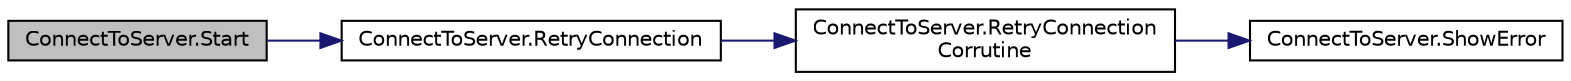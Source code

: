 digraph "ConnectToServer.Start"
{
 // INTERACTIVE_SVG=YES
 // LATEX_PDF_SIZE
  bgcolor="transparent";
  edge [fontname="Helvetica",fontsize="10",labelfontname="Helvetica",labelfontsize="10"];
  node [fontname="Helvetica",fontsize="10",shape=record];
  rankdir="LR";
  Node1 [label="ConnectToServer.Start",height=0.2,width=0.4,color="black", fillcolor="grey75", style="filled", fontcolor="black",tooltip=" "];
  Node1 -> Node2 [color="midnightblue",fontsize="10",style="solid",fontname="Helvetica"];
  Node2 [label="ConnectToServer.RetryConnection",height=0.2,width=0.4,color="black",URL="$class_connect_to_server.html#a23793971a306b7523ca6dc028f4746ca",tooltip=" "];
  Node2 -> Node3 [color="midnightblue",fontsize="10",style="solid",fontname="Helvetica"];
  Node3 [label="ConnectToServer.RetryConnection\lCorrutine",height=0.2,width=0.4,color="black",URL="$class_connect_to_server.html#af54d350629abc28677d474dda9fbd6a0",tooltip=" "];
  Node3 -> Node4 [color="midnightblue",fontsize="10",style="solid",fontname="Helvetica"];
  Node4 [label="ConnectToServer.ShowError",height=0.2,width=0.4,color="black",URL="$class_connect_to_server.html#a2ca5fc3ab94cacd35c3cc2b641e1b463",tooltip=" "];
}
